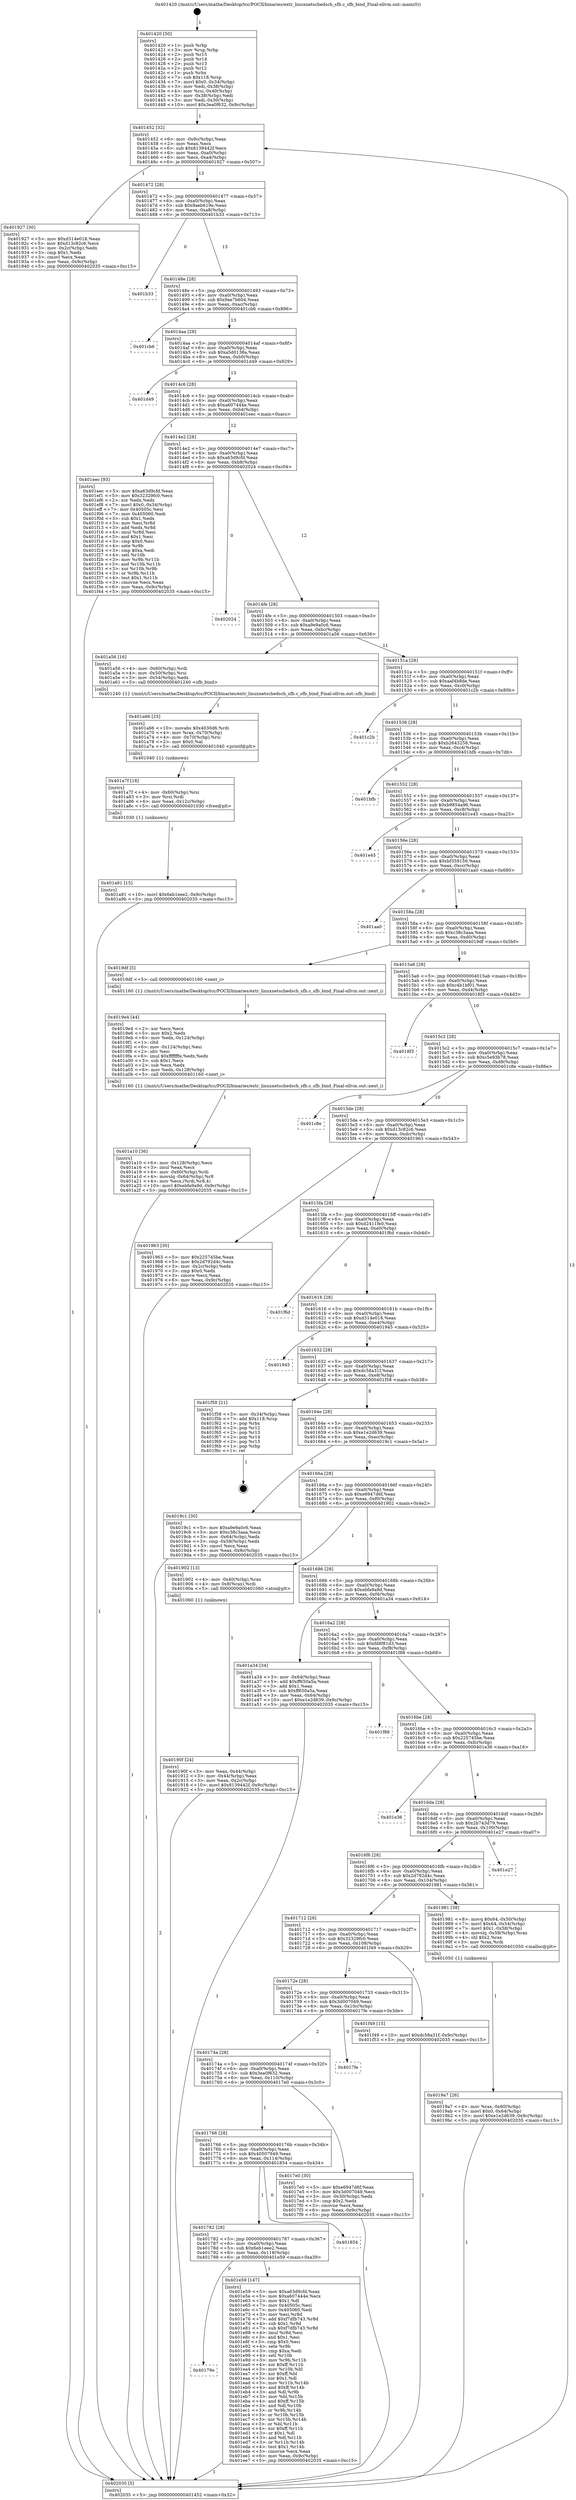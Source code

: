 digraph "0x401420" {
  label = "0x401420 (/mnt/c/Users/mathe/Desktop/tcc/POCII/binaries/extr_linuxnetschedsch_sfb.c_sfb_bind_Final-ollvm.out::main(0))"
  labelloc = "t"
  node[shape=record]

  Entry [label="",width=0.3,height=0.3,shape=circle,fillcolor=black,style=filled]
  "0x401452" [label="{
     0x401452 [32]\l
     | [instrs]\l
     &nbsp;&nbsp;0x401452 \<+6\>: mov -0x9c(%rbp),%eax\l
     &nbsp;&nbsp;0x401458 \<+2\>: mov %eax,%ecx\l
     &nbsp;&nbsp;0x40145a \<+6\>: sub $0x8139442f,%ecx\l
     &nbsp;&nbsp;0x401460 \<+6\>: mov %eax,-0xa0(%rbp)\l
     &nbsp;&nbsp;0x401466 \<+6\>: mov %ecx,-0xa4(%rbp)\l
     &nbsp;&nbsp;0x40146c \<+6\>: je 0000000000401927 \<main+0x507\>\l
  }"]
  "0x401927" [label="{
     0x401927 [30]\l
     | [instrs]\l
     &nbsp;&nbsp;0x401927 \<+5\>: mov $0xd314e018,%eax\l
     &nbsp;&nbsp;0x40192c \<+5\>: mov $0xd13c82c6,%ecx\l
     &nbsp;&nbsp;0x401931 \<+3\>: mov -0x2c(%rbp),%edx\l
     &nbsp;&nbsp;0x401934 \<+3\>: cmp $0x1,%edx\l
     &nbsp;&nbsp;0x401937 \<+3\>: cmovl %ecx,%eax\l
     &nbsp;&nbsp;0x40193a \<+6\>: mov %eax,-0x9c(%rbp)\l
     &nbsp;&nbsp;0x401940 \<+5\>: jmp 0000000000402035 \<main+0xc15\>\l
  }"]
  "0x401472" [label="{
     0x401472 [28]\l
     | [instrs]\l
     &nbsp;&nbsp;0x401472 \<+5\>: jmp 0000000000401477 \<main+0x57\>\l
     &nbsp;&nbsp;0x401477 \<+6\>: mov -0xa0(%rbp),%eax\l
     &nbsp;&nbsp;0x40147d \<+5\>: sub $0x8aeb619e,%eax\l
     &nbsp;&nbsp;0x401482 \<+6\>: mov %eax,-0xa8(%rbp)\l
     &nbsp;&nbsp;0x401488 \<+6\>: je 0000000000401b33 \<main+0x713\>\l
  }"]
  Exit [label="",width=0.3,height=0.3,shape=circle,fillcolor=black,style=filled,peripheries=2]
  "0x401b33" [label="{
     0x401b33\l
  }", style=dashed]
  "0x40148e" [label="{
     0x40148e [28]\l
     | [instrs]\l
     &nbsp;&nbsp;0x40148e \<+5\>: jmp 0000000000401493 \<main+0x73\>\l
     &nbsp;&nbsp;0x401493 \<+6\>: mov -0xa0(%rbp),%eax\l
     &nbsp;&nbsp;0x401499 \<+5\>: sub $0x9ae7b604,%eax\l
     &nbsp;&nbsp;0x40149e \<+6\>: mov %eax,-0xac(%rbp)\l
     &nbsp;&nbsp;0x4014a4 \<+6\>: je 0000000000401cb6 \<main+0x896\>\l
  }"]
  "0x40179e" [label="{
     0x40179e\l
  }", style=dashed]
  "0x401cb6" [label="{
     0x401cb6\l
  }", style=dashed]
  "0x4014aa" [label="{
     0x4014aa [28]\l
     | [instrs]\l
     &nbsp;&nbsp;0x4014aa \<+5\>: jmp 00000000004014af \<main+0x8f\>\l
     &nbsp;&nbsp;0x4014af \<+6\>: mov -0xa0(%rbp),%eax\l
     &nbsp;&nbsp;0x4014b5 \<+5\>: sub $0xa5d0138a,%eax\l
     &nbsp;&nbsp;0x4014ba \<+6\>: mov %eax,-0xb0(%rbp)\l
     &nbsp;&nbsp;0x4014c0 \<+6\>: je 0000000000401d49 \<main+0x929\>\l
  }"]
  "0x401e59" [label="{
     0x401e59 [147]\l
     | [instrs]\l
     &nbsp;&nbsp;0x401e59 \<+5\>: mov $0xa63d9cfd,%eax\l
     &nbsp;&nbsp;0x401e5e \<+5\>: mov $0xa607444e,%ecx\l
     &nbsp;&nbsp;0x401e63 \<+2\>: mov $0x1,%dl\l
     &nbsp;&nbsp;0x401e65 \<+7\>: mov 0x40505c,%esi\l
     &nbsp;&nbsp;0x401e6c \<+7\>: mov 0x405060,%edi\l
     &nbsp;&nbsp;0x401e73 \<+3\>: mov %esi,%r8d\l
     &nbsp;&nbsp;0x401e76 \<+7\>: add $0xf7dfb743,%r8d\l
     &nbsp;&nbsp;0x401e7d \<+4\>: sub $0x1,%r8d\l
     &nbsp;&nbsp;0x401e81 \<+7\>: sub $0xf7dfb743,%r8d\l
     &nbsp;&nbsp;0x401e88 \<+4\>: imul %r8d,%esi\l
     &nbsp;&nbsp;0x401e8c \<+3\>: and $0x1,%esi\l
     &nbsp;&nbsp;0x401e8f \<+3\>: cmp $0x0,%esi\l
     &nbsp;&nbsp;0x401e92 \<+4\>: sete %r9b\l
     &nbsp;&nbsp;0x401e96 \<+3\>: cmp $0xa,%edi\l
     &nbsp;&nbsp;0x401e99 \<+4\>: setl %r10b\l
     &nbsp;&nbsp;0x401e9d \<+3\>: mov %r9b,%r11b\l
     &nbsp;&nbsp;0x401ea0 \<+4\>: xor $0xff,%r11b\l
     &nbsp;&nbsp;0x401ea4 \<+3\>: mov %r10b,%bl\l
     &nbsp;&nbsp;0x401ea7 \<+3\>: xor $0xff,%bl\l
     &nbsp;&nbsp;0x401eaa \<+3\>: xor $0x1,%dl\l
     &nbsp;&nbsp;0x401ead \<+3\>: mov %r11b,%r14b\l
     &nbsp;&nbsp;0x401eb0 \<+4\>: and $0xff,%r14b\l
     &nbsp;&nbsp;0x401eb4 \<+3\>: and %dl,%r9b\l
     &nbsp;&nbsp;0x401eb7 \<+3\>: mov %bl,%r15b\l
     &nbsp;&nbsp;0x401eba \<+4\>: and $0xff,%r15b\l
     &nbsp;&nbsp;0x401ebe \<+3\>: and %dl,%r10b\l
     &nbsp;&nbsp;0x401ec1 \<+3\>: or %r9b,%r14b\l
     &nbsp;&nbsp;0x401ec4 \<+3\>: or %r10b,%r15b\l
     &nbsp;&nbsp;0x401ec7 \<+3\>: xor %r15b,%r14b\l
     &nbsp;&nbsp;0x401eca \<+3\>: or %bl,%r11b\l
     &nbsp;&nbsp;0x401ecd \<+4\>: xor $0xff,%r11b\l
     &nbsp;&nbsp;0x401ed1 \<+3\>: or $0x1,%dl\l
     &nbsp;&nbsp;0x401ed4 \<+3\>: and %dl,%r11b\l
     &nbsp;&nbsp;0x401ed7 \<+3\>: or %r11b,%r14b\l
     &nbsp;&nbsp;0x401eda \<+4\>: test $0x1,%r14b\l
     &nbsp;&nbsp;0x401ede \<+3\>: cmovne %ecx,%eax\l
     &nbsp;&nbsp;0x401ee1 \<+6\>: mov %eax,-0x9c(%rbp)\l
     &nbsp;&nbsp;0x401ee7 \<+5\>: jmp 0000000000402035 \<main+0xc15\>\l
  }"]
  "0x401d49" [label="{
     0x401d49\l
  }", style=dashed]
  "0x4014c6" [label="{
     0x4014c6 [28]\l
     | [instrs]\l
     &nbsp;&nbsp;0x4014c6 \<+5\>: jmp 00000000004014cb \<main+0xab\>\l
     &nbsp;&nbsp;0x4014cb \<+6\>: mov -0xa0(%rbp),%eax\l
     &nbsp;&nbsp;0x4014d1 \<+5\>: sub $0xa607444e,%eax\l
     &nbsp;&nbsp;0x4014d6 \<+6\>: mov %eax,-0xb4(%rbp)\l
     &nbsp;&nbsp;0x4014dc \<+6\>: je 0000000000401eec \<main+0xacc\>\l
  }"]
  "0x401782" [label="{
     0x401782 [28]\l
     | [instrs]\l
     &nbsp;&nbsp;0x401782 \<+5\>: jmp 0000000000401787 \<main+0x367\>\l
     &nbsp;&nbsp;0x401787 \<+6\>: mov -0xa0(%rbp),%eax\l
     &nbsp;&nbsp;0x40178d \<+5\>: sub $0x6eb1eee2,%eax\l
     &nbsp;&nbsp;0x401792 \<+6\>: mov %eax,-0x118(%rbp)\l
     &nbsp;&nbsp;0x401798 \<+6\>: je 0000000000401e59 \<main+0xa39\>\l
  }"]
  "0x401eec" [label="{
     0x401eec [93]\l
     | [instrs]\l
     &nbsp;&nbsp;0x401eec \<+5\>: mov $0xa63d9cfd,%eax\l
     &nbsp;&nbsp;0x401ef1 \<+5\>: mov $0x32329fc0,%ecx\l
     &nbsp;&nbsp;0x401ef6 \<+2\>: xor %edx,%edx\l
     &nbsp;&nbsp;0x401ef8 \<+7\>: movl $0x0,-0x34(%rbp)\l
     &nbsp;&nbsp;0x401eff \<+7\>: mov 0x40505c,%esi\l
     &nbsp;&nbsp;0x401f06 \<+7\>: mov 0x405060,%edi\l
     &nbsp;&nbsp;0x401f0d \<+3\>: sub $0x1,%edx\l
     &nbsp;&nbsp;0x401f10 \<+3\>: mov %esi,%r8d\l
     &nbsp;&nbsp;0x401f13 \<+3\>: add %edx,%r8d\l
     &nbsp;&nbsp;0x401f16 \<+4\>: imul %r8d,%esi\l
     &nbsp;&nbsp;0x401f1a \<+3\>: and $0x1,%esi\l
     &nbsp;&nbsp;0x401f1d \<+3\>: cmp $0x0,%esi\l
     &nbsp;&nbsp;0x401f20 \<+4\>: sete %r9b\l
     &nbsp;&nbsp;0x401f24 \<+3\>: cmp $0xa,%edi\l
     &nbsp;&nbsp;0x401f27 \<+4\>: setl %r10b\l
     &nbsp;&nbsp;0x401f2b \<+3\>: mov %r9b,%r11b\l
     &nbsp;&nbsp;0x401f2e \<+3\>: and %r10b,%r11b\l
     &nbsp;&nbsp;0x401f31 \<+3\>: xor %r10b,%r9b\l
     &nbsp;&nbsp;0x401f34 \<+3\>: or %r9b,%r11b\l
     &nbsp;&nbsp;0x401f37 \<+4\>: test $0x1,%r11b\l
     &nbsp;&nbsp;0x401f3b \<+3\>: cmovne %ecx,%eax\l
     &nbsp;&nbsp;0x401f3e \<+6\>: mov %eax,-0x9c(%rbp)\l
     &nbsp;&nbsp;0x401f44 \<+5\>: jmp 0000000000402035 \<main+0xc15\>\l
  }"]
  "0x4014e2" [label="{
     0x4014e2 [28]\l
     | [instrs]\l
     &nbsp;&nbsp;0x4014e2 \<+5\>: jmp 00000000004014e7 \<main+0xc7\>\l
     &nbsp;&nbsp;0x4014e7 \<+6\>: mov -0xa0(%rbp),%eax\l
     &nbsp;&nbsp;0x4014ed \<+5\>: sub $0xa63d9cfd,%eax\l
     &nbsp;&nbsp;0x4014f2 \<+6\>: mov %eax,-0xb8(%rbp)\l
     &nbsp;&nbsp;0x4014f8 \<+6\>: je 0000000000402024 \<main+0xc04\>\l
  }"]
  "0x401854" [label="{
     0x401854\l
  }", style=dashed]
  "0x402024" [label="{
     0x402024\l
  }", style=dashed]
  "0x4014fe" [label="{
     0x4014fe [28]\l
     | [instrs]\l
     &nbsp;&nbsp;0x4014fe \<+5\>: jmp 0000000000401503 \<main+0xe3\>\l
     &nbsp;&nbsp;0x401503 \<+6\>: mov -0xa0(%rbp),%eax\l
     &nbsp;&nbsp;0x401509 \<+5\>: sub $0xa9e9a0c6,%eax\l
     &nbsp;&nbsp;0x40150e \<+6\>: mov %eax,-0xbc(%rbp)\l
     &nbsp;&nbsp;0x401514 \<+6\>: je 0000000000401a56 \<main+0x636\>\l
  }"]
  "0x401a91" [label="{
     0x401a91 [15]\l
     | [instrs]\l
     &nbsp;&nbsp;0x401a91 \<+10\>: movl $0x6eb1eee2,-0x9c(%rbp)\l
     &nbsp;&nbsp;0x401a9b \<+5\>: jmp 0000000000402035 \<main+0xc15\>\l
  }"]
  "0x401a56" [label="{
     0x401a56 [16]\l
     | [instrs]\l
     &nbsp;&nbsp;0x401a56 \<+4\>: mov -0x60(%rbp),%rdi\l
     &nbsp;&nbsp;0x401a5a \<+4\>: mov -0x50(%rbp),%rsi\l
     &nbsp;&nbsp;0x401a5e \<+3\>: mov -0x54(%rbp),%edx\l
     &nbsp;&nbsp;0x401a61 \<+5\>: call 0000000000401240 \<sfb_bind\>\l
     | [calls]\l
     &nbsp;&nbsp;0x401240 \{1\} (/mnt/c/Users/mathe/Desktop/tcc/POCII/binaries/extr_linuxnetschedsch_sfb.c_sfb_bind_Final-ollvm.out::sfb_bind)\l
  }"]
  "0x40151a" [label="{
     0x40151a [28]\l
     | [instrs]\l
     &nbsp;&nbsp;0x40151a \<+5\>: jmp 000000000040151f \<main+0xff\>\l
     &nbsp;&nbsp;0x40151f \<+6\>: mov -0xa0(%rbp),%eax\l
     &nbsp;&nbsp;0x401525 \<+5\>: sub $0xaaf4b8de,%eax\l
     &nbsp;&nbsp;0x40152a \<+6\>: mov %eax,-0xc0(%rbp)\l
     &nbsp;&nbsp;0x401530 \<+6\>: je 0000000000401c2b \<main+0x80b\>\l
  }"]
  "0x401a7f" [label="{
     0x401a7f [18]\l
     | [instrs]\l
     &nbsp;&nbsp;0x401a7f \<+4\>: mov -0x60(%rbp),%rsi\l
     &nbsp;&nbsp;0x401a83 \<+3\>: mov %rsi,%rdi\l
     &nbsp;&nbsp;0x401a86 \<+6\>: mov %eax,-0x12c(%rbp)\l
     &nbsp;&nbsp;0x401a8c \<+5\>: call 0000000000401030 \<free@plt\>\l
     | [calls]\l
     &nbsp;&nbsp;0x401030 \{1\} (unknown)\l
  }"]
  "0x401c2b" [label="{
     0x401c2b\l
  }", style=dashed]
  "0x401536" [label="{
     0x401536 [28]\l
     | [instrs]\l
     &nbsp;&nbsp;0x401536 \<+5\>: jmp 000000000040153b \<main+0x11b\>\l
     &nbsp;&nbsp;0x40153b \<+6\>: mov -0xa0(%rbp),%eax\l
     &nbsp;&nbsp;0x401541 \<+5\>: sub $0xb2643258,%eax\l
     &nbsp;&nbsp;0x401546 \<+6\>: mov %eax,-0xc4(%rbp)\l
     &nbsp;&nbsp;0x40154c \<+6\>: je 0000000000401bfb \<main+0x7db\>\l
  }"]
  "0x401a66" [label="{
     0x401a66 [25]\l
     | [instrs]\l
     &nbsp;&nbsp;0x401a66 \<+10\>: movabs $0x4030d6,%rdi\l
     &nbsp;&nbsp;0x401a70 \<+4\>: mov %rax,-0x70(%rbp)\l
     &nbsp;&nbsp;0x401a74 \<+4\>: mov -0x70(%rbp),%rsi\l
     &nbsp;&nbsp;0x401a78 \<+2\>: mov $0x0,%al\l
     &nbsp;&nbsp;0x401a7a \<+5\>: call 0000000000401040 \<printf@plt\>\l
     | [calls]\l
     &nbsp;&nbsp;0x401040 \{1\} (unknown)\l
  }"]
  "0x401bfb" [label="{
     0x401bfb\l
  }", style=dashed]
  "0x401552" [label="{
     0x401552 [28]\l
     | [instrs]\l
     &nbsp;&nbsp;0x401552 \<+5\>: jmp 0000000000401557 \<main+0x137\>\l
     &nbsp;&nbsp;0x401557 \<+6\>: mov -0xa0(%rbp),%eax\l
     &nbsp;&nbsp;0x40155d \<+5\>: sub $0xb9854a96,%eax\l
     &nbsp;&nbsp;0x401562 \<+6\>: mov %eax,-0xc8(%rbp)\l
     &nbsp;&nbsp;0x401568 \<+6\>: je 0000000000401e45 \<main+0xa25\>\l
  }"]
  "0x401a10" [label="{
     0x401a10 [36]\l
     | [instrs]\l
     &nbsp;&nbsp;0x401a10 \<+6\>: mov -0x128(%rbp),%ecx\l
     &nbsp;&nbsp;0x401a16 \<+3\>: imul %eax,%ecx\l
     &nbsp;&nbsp;0x401a19 \<+4\>: mov -0x60(%rbp),%rdi\l
     &nbsp;&nbsp;0x401a1d \<+4\>: movslq -0x64(%rbp),%r8\l
     &nbsp;&nbsp;0x401a21 \<+4\>: mov %ecx,(%rdi,%r8,4)\l
     &nbsp;&nbsp;0x401a25 \<+10\>: movl $0xebfa9a9d,-0x9c(%rbp)\l
     &nbsp;&nbsp;0x401a2f \<+5\>: jmp 0000000000402035 \<main+0xc15\>\l
  }"]
  "0x401e45" [label="{
     0x401e45\l
  }", style=dashed]
  "0x40156e" [label="{
     0x40156e [28]\l
     | [instrs]\l
     &nbsp;&nbsp;0x40156e \<+5\>: jmp 0000000000401573 \<main+0x153\>\l
     &nbsp;&nbsp;0x401573 \<+6\>: mov -0xa0(%rbp),%eax\l
     &nbsp;&nbsp;0x401579 \<+5\>: sub $0xbf359159,%eax\l
     &nbsp;&nbsp;0x40157e \<+6\>: mov %eax,-0xcc(%rbp)\l
     &nbsp;&nbsp;0x401584 \<+6\>: je 0000000000401aa0 \<main+0x680\>\l
  }"]
  "0x4019e4" [label="{
     0x4019e4 [44]\l
     | [instrs]\l
     &nbsp;&nbsp;0x4019e4 \<+2\>: xor %ecx,%ecx\l
     &nbsp;&nbsp;0x4019e6 \<+5\>: mov $0x2,%edx\l
     &nbsp;&nbsp;0x4019eb \<+6\>: mov %edx,-0x124(%rbp)\l
     &nbsp;&nbsp;0x4019f1 \<+1\>: cltd\l
     &nbsp;&nbsp;0x4019f2 \<+6\>: mov -0x124(%rbp),%esi\l
     &nbsp;&nbsp;0x4019f8 \<+2\>: idiv %esi\l
     &nbsp;&nbsp;0x4019fa \<+6\>: imul $0xfffffffe,%edx,%edx\l
     &nbsp;&nbsp;0x401a00 \<+3\>: sub $0x1,%ecx\l
     &nbsp;&nbsp;0x401a03 \<+2\>: sub %ecx,%edx\l
     &nbsp;&nbsp;0x401a05 \<+6\>: mov %edx,-0x128(%rbp)\l
     &nbsp;&nbsp;0x401a0b \<+5\>: call 0000000000401160 \<next_i\>\l
     | [calls]\l
     &nbsp;&nbsp;0x401160 \{1\} (/mnt/c/Users/mathe/Desktop/tcc/POCII/binaries/extr_linuxnetschedsch_sfb.c_sfb_bind_Final-ollvm.out::next_i)\l
  }"]
  "0x401aa0" [label="{
     0x401aa0\l
  }", style=dashed]
  "0x40158a" [label="{
     0x40158a [28]\l
     | [instrs]\l
     &nbsp;&nbsp;0x40158a \<+5\>: jmp 000000000040158f \<main+0x16f\>\l
     &nbsp;&nbsp;0x40158f \<+6\>: mov -0xa0(%rbp),%eax\l
     &nbsp;&nbsp;0x401595 \<+5\>: sub $0xc38c3aaa,%eax\l
     &nbsp;&nbsp;0x40159a \<+6\>: mov %eax,-0xd0(%rbp)\l
     &nbsp;&nbsp;0x4015a0 \<+6\>: je 00000000004019df \<main+0x5bf\>\l
  }"]
  "0x4019a7" [label="{
     0x4019a7 [26]\l
     | [instrs]\l
     &nbsp;&nbsp;0x4019a7 \<+4\>: mov %rax,-0x60(%rbp)\l
     &nbsp;&nbsp;0x4019ab \<+7\>: movl $0x0,-0x64(%rbp)\l
     &nbsp;&nbsp;0x4019b2 \<+10\>: movl $0xe1e2d639,-0x9c(%rbp)\l
     &nbsp;&nbsp;0x4019bc \<+5\>: jmp 0000000000402035 \<main+0xc15\>\l
  }"]
  "0x4019df" [label="{
     0x4019df [5]\l
     | [instrs]\l
     &nbsp;&nbsp;0x4019df \<+5\>: call 0000000000401160 \<next_i\>\l
     | [calls]\l
     &nbsp;&nbsp;0x401160 \{1\} (/mnt/c/Users/mathe/Desktop/tcc/POCII/binaries/extr_linuxnetschedsch_sfb.c_sfb_bind_Final-ollvm.out::next_i)\l
  }"]
  "0x4015a6" [label="{
     0x4015a6 [28]\l
     | [instrs]\l
     &nbsp;&nbsp;0x4015a6 \<+5\>: jmp 00000000004015ab \<main+0x18b\>\l
     &nbsp;&nbsp;0x4015ab \<+6\>: mov -0xa0(%rbp),%eax\l
     &nbsp;&nbsp;0x4015b1 \<+5\>: sub $0xc4b1bf01,%eax\l
     &nbsp;&nbsp;0x4015b6 \<+6\>: mov %eax,-0xd4(%rbp)\l
     &nbsp;&nbsp;0x4015bc \<+6\>: je 00000000004018f3 \<main+0x4d3\>\l
  }"]
  "0x40190f" [label="{
     0x40190f [24]\l
     | [instrs]\l
     &nbsp;&nbsp;0x40190f \<+3\>: mov %eax,-0x44(%rbp)\l
     &nbsp;&nbsp;0x401912 \<+3\>: mov -0x44(%rbp),%eax\l
     &nbsp;&nbsp;0x401915 \<+3\>: mov %eax,-0x2c(%rbp)\l
     &nbsp;&nbsp;0x401918 \<+10\>: movl $0x8139442f,-0x9c(%rbp)\l
     &nbsp;&nbsp;0x401922 \<+5\>: jmp 0000000000402035 \<main+0xc15\>\l
  }"]
  "0x4018f3" [label="{
     0x4018f3\l
  }", style=dashed]
  "0x4015c2" [label="{
     0x4015c2 [28]\l
     | [instrs]\l
     &nbsp;&nbsp;0x4015c2 \<+5\>: jmp 00000000004015c7 \<main+0x1a7\>\l
     &nbsp;&nbsp;0x4015c7 \<+6\>: mov -0xa0(%rbp),%eax\l
     &nbsp;&nbsp;0x4015cd \<+5\>: sub $0xc5e93b78,%eax\l
     &nbsp;&nbsp;0x4015d2 \<+6\>: mov %eax,-0xd8(%rbp)\l
     &nbsp;&nbsp;0x4015d8 \<+6\>: je 0000000000401c8e \<main+0x86e\>\l
  }"]
  "0x401420" [label="{
     0x401420 [50]\l
     | [instrs]\l
     &nbsp;&nbsp;0x401420 \<+1\>: push %rbp\l
     &nbsp;&nbsp;0x401421 \<+3\>: mov %rsp,%rbp\l
     &nbsp;&nbsp;0x401424 \<+2\>: push %r15\l
     &nbsp;&nbsp;0x401426 \<+2\>: push %r14\l
     &nbsp;&nbsp;0x401428 \<+2\>: push %r13\l
     &nbsp;&nbsp;0x40142a \<+2\>: push %r12\l
     &nbsp;&nbsp;0x40142c \<+1\>: push %rbx\l
     &nbsp;&nbsp;0x40142d \<+7\>: sub $0x118,%rsp\l
     &nbsp;&nbsp;0x401434 \<+7\>: movl $0x0,-0x34(%rbp)\l
     &nbsp;&nbsp;0x40143b \<+3\>: mov %edi,-0x38(%rbp)\l
     &nbsp;&nbsp;0x40143e \<+4\>: mov %rsi,-0x40(%rbp)\l
     &nbsp;&nbsp;0x401442 \<+3\>: mov -0x38(%rbp),%edi\l
     &nbsp;&nbsp;0x401445 \<+3\>: mov %edi,-0x30(%rbp)\l
     &nbsp;&nbsp;0x401448 \<+10\>: movl $0x3ea0f632,-0x9c(%rbp)\l
  }"]
  "0x401c8e" [label="{
     0x401c8e\l
  }", style=dashed]
  "0x4015de" [label="{
     0x4015de [28]\l
     | [instrs]\l
     &nbsp;&nbsp;0x4015de \<+5\>: jmp 00000000004015e3 \<main+0x1c3\>\l
     &nbsp;&nbsp;0x4015e3 \<+6\>: mov -0xa0(%rbp),%eax\l
     &nbsp;&nbsp;0x4015e9 \<+5\>: sub $0xd13c82c6,%eax\l
     &nbsp;&nbsp;0x4015ee \<+6\>: mov %eax,-0xdc(%rbp)\l
     &nbsp;&nbsp;0x4015f4 \<+6\>: je 0000000000401963 \<main+0x543\>\l
  }"]
  "0x402035" [label="{
     0x402035 [5]\l
     | [instrs]\l
     &nbsp;&nbsp;0x402035 \<+5\>: jmp 0000000000401452 \<main+0x32\>\l
  }"]
  "0x401963" [label="{
     0x401963 [30]\l
     | [instrs]\l
     &nbsp;&nbsp;0x401963 \<+5\>: mov $0x225745be,%eax\l
     &nbsp;&nbsp;0x401968 \<+5\>: mov $0x2d792d4c,%ecx\l
     &nbsp;&nbsp;0x40196d \<+3\>: mov -0x2c(%rbp),%edx\l
     &nbsp;&nbsp;0x401970 \<+3\>: cmp $0x0,%edx\l
     &nbsp;&nbsp;0x401973 \<+3\>: cmove %ecx,%eax\l
     &nbsp;&nbsp;0x401976 \<+6\>: mov %eax,-0x9c(%rbp)\l
     &nbsp;&nbsp;0x40197c \<+5\>: jmp 0000000000402035 \<main+0xc15\>\l
  }"]
  "0x4015fa" [label="{
     0x4015fa [28]\l
     | [instrs]\l
     &nbsp;&nbsp;0x4015fa \<+5\>: jmp 00000000004015ff \<main+0x1df\>\l
     &nbsp;&nbsp;0x4015ff \<+6\>: mov -0xa0(%rbp),%eax\l
     &nbsp;&nbsp;0x401605 \<+5\>: sub $0xd2411fe0,%eax\l
     &nbsp;&nbsp;0x40160a \<+6\>: mov %eax,-0xe0(%rbp)\l
     &nbsp;&nbsp;0x401610 \<+6\>: je 0000000000401f6d \<main+0xb4d\>\l
  }"]
  "0x401766" [label="{
     0x401766 [28]\l
     | [instrs]\l
     &nbsp;&nbsp;0x401766 \<+5\>: jmp 000000000040176b \<main+0x34b\>\l
     &nbsp;&nbsp;0x40176b \<+6\>: mov -0xa0(%rbp),%eax\l
     &nbsp;&nbsp;0x401771 \<+5\>: sub $0x40507949,%eax\l
     &nbsp;&nbsp;0x401776 \<+6\>: mov %eax,-0x114(%rbp)\l
     &nbsp;&nbsp;0x40177c \<+6\>: je 0000000000401854 \<main+0x434\>\l
  }"]
  "0x401f6d" [label="{
     0x401f6d\l
  }", style=dashed]
  "0x401616" [label="{
     0x401616 [28]\l
     | [instrs]\l
     &nbsp;&nbsp;0x401616 \<+5\>: jmp 000000000040161b \<main+0x1fb\>\l
     &nbsp;&nbsp;0x40161b \<+6\>: mov -0xa0(%rbp),%eax\l
     &nbsp;&nbsp;0x401621 \<+5\>: sub $0xd314e018,%eax\l
     &nbsp;&nbsp;0x401626 \<+6\>: mov %eax,-0xe4(%rbp)\l
     &nbsp;&nbsp;0x40162c \<+6\>: je 0000000000401945 \<main+0x525\>\l
  }"]
  "0x4017e0" [label="{
     0x4017e0 [30]\l
     | [instrs]\l
     &nbsp;&nbsp;0x4017e0 \<+5\>: mov $0xe6947d6f,%eax\l
     &nbsp;&nbsp;0x4017e5 \<+5\>: mov $0x3d007049,%ecx\l
     &nbsp;&nbsp;0x4017ea \<+3\>: mov -0x30(%rbp),%edx\l
     &nbsp;&nbsp;0x4017ed \<+3\>: cmp $0x2,%edx\l
     &nbsp;&nbsp;0x4017f0 \<+3\>: cmovne %ecx,%eax\l
     &nbsp;&nbsp;0x4017f3 \<+6\>: mov %eax,-0x9c(%rbp)\l
     &nbsp;&nbsp;0x4017f9 \<+5\>: jmp 0000000000402035 \<main+0xc15\>\l
  }"]
  "0x401945" [label="{
     0x401945\l
  }", style=dashed]
  "0x401632" [label="{
     0x401632 [28]\l
     | [instrs]\l
     &nbsp;&nbsp;0x401632 \<+5\>: jmp 0000000000401637 \<main+0x217\>\l
     &nbsp;&nbsp;0x401637 \<+6\>: mov -0xa0(%rbp),%eax\l
     &nbsp;&nbsp;0x40163d \<+5\>: sub $0xdc58a31f,%eax\l
     &nbsp;&nbsp;0x401642 \<+6\>: mov %eax,-0xe8(%rbp)\l
     &nbsp;&nbsp;0x401648 \<+6\>: je 0000000000401f58 \<main+0xb38\>\l
  }"]
  "0x40174a" [label="{
     0x40174a [28]\l
     | [instrs]\l
     &nbsp;&nbsp;0x40174a \<+5\>: jmp 000000000040174f \<main+0x32f\>\l
     &nbsp;&nbsp;0x40174f \<+6\>: mov -0xa0(%rbp),%eax\l
     &nbsp;&nbsp;0x401755 \<+5\>: sub $0x3ea0f632,%eax\l
     &nbsp;&nbsp;0x40175a \<+6\>: mov %eax,-0x110(%rbp)\l
     &nbsp;&nbsp;0x401760 \<+6\>: je 00000000004017e0 \<main+0x3c0\>\l
  }"]
  "0x401f58" [label="{
     0x401f58 [21]\l
     | [instrs]\l
     &nbsp;&nbsp;0x401f58 \<+3\>: mov -0x34(%rbp),%eax\l
     &nbsp;&nbsp;0x401f5b \<+7\>: add $0x118,%rsp\l
     &nbsp;&nbsp;0x401f62 \<+1\>: pop %rbx\l
     &nbsp;&nbsp;0x401f63 \<+2\>: pop %r12\l
     &nbsp;&nbsp;0x401f65 \<+2\>: pop %r13\l
     &nbsp;&nbsp;0x401f67 \<+2\>: pop %r14\l
     &nbsp;&nbsp;0x401f69 \<+2\>: pop %r15\l
     &nbsp;&nbsp;0x401f6b \<+1\>: pop %rbp\l
     &nbsp;&nbsp;0x401f6c \<+1\>: ret\l
  }"]
  "0x40164e" [label="{
     0x40164e [28]\l
     | [instrs]\l
     &nbsp;&nbsp;0x40164e \<+5\>: jmp 0000000000401653 \<main+0x233\>\l
     &nbsp;&nbsp;0x401653 \<+6\>: mov -0xa0(%rbp),%eax\l
     &nbsp;&nbsp;0x401659 \<+5\>: sub $0xe1e2d639,%eax\l
     &nbsp;&nbsp;0x40165e \<+6\>: mov %eax,-0xec(%rbp)\l
     &nbsp;&nbsp;0x401664 \<+6\>: je 00000000004019c1 \<main+0x5a1\>\l
  }"]
  "0x4017fe" [label="{
     0x4017fe\l
  }", style=dashed]
  "0x4019c1" [label="{
     0x4019c1 [30]\l
     | [instrs]\l
     &nbsp;&nbsp;0x4019c1 \<+5\>: mov $0xa9e9a0c6,%eax\l
     &nbsp;&nbsp;0x4019c6 \<+5\>: mov $0xc38c3aaa,%ecx\l
     &nbsp;&nbsp;0x4019cb \<+3\>: mov -0x64(%rbp),%edx\l
     &nbsp;&nbsp;0x4019ce \<+3\>: cmp -0x58(%rbp),%edx\l
     &nbsp;&nbsp;0x4019d1 \<+3\>: cmovl %ecx,%eax\l
     &nbsp;&nbsp;0x4019d4 \<+6\>: mov %eax,-0x9c(%rbp)\l
     &nbsp;&nbsp;0x4019da \<+5\>: jmp 0000000000402035 \<main+0xc15\>\l
  }"]
  "0x40166a" [label="{
     0x40166a [28]\l
     | [instrs]\l
     &nbsp;&nbsp;0x40166a \<+5\>: jmp 000000000040166f \<main+0x24f\>\l
     &nbsp;&nbsp;0x40166f \<+6\>: mov -0xa0(%rbp),%eax\l
     &nbsp;&nbsp;0x401675 \<+5\>: sub $0xe6947d6f,%eax\l
     &nbsp;&nbsp;0x40167a \<+6\>: mov %eax,-0xf0(%rbp)\l
     &nbsp;&nbsp;0x401680 \<+6\>: je 0000000000401902 \<main+0x4e2\>\l
  }"]
  "0x40172e" [label="{
     0x40172e [28]\l
     | [instrs]\l
     &nbsp;&nbsp;0x40172e \<+5\>: jmp 0000000000401733 \<main+0x313\>\l
     &nbsp;&nbsp;0x401733 \<+6\>: mov -0xa0(%rbp),%eax\l
     &nbsp;&nbsp;0x401739 \<+5\>: sub $0x3d007049,%eax\l
     &nbsp;&nbsp;0x40173e \<+6\>: mov %eax,-0x10c(%rbp)\l
     &nbsp;&nbsp;0x401744 \<+6\>: je 00000000004017fe \<main+0x3de\>\l
  }"]
  "0x401902" [label="{
     0x401902 [13]\l
     | [instrs]\l
     &nbsp;&nbsp;0x401902 \<+4\>: mov -0x40(%rbp),%rax\l
     &nbsp;&nbsp;0x401906 \<+4\>: mov 0x8(%rax),%rdi\l
     &nbsp;&nbsp;0x40190a \<+5\>: call 0000000000401060 \<atoi@plt\>\l
     | [calls]\l
     &nbsp;&nbsp;0x401060 \{1\} (unknown)\l
  }"]
  "0x401686" [label="{
     0x401686 [28]\l
     | [instrs]\l
     &nbsp;&nbsp;0x401686 \<+5\>: jmp 000000000040168b \<main+0x26b\>\l
     &nbsp;&nbsp;0x40168b \<+6\>: mov -0xa0(%rbp),%eax\l
     &nbsp;&nbsp;0x401691 \<+5\>: sub $0xebfa9a9d,%eax\l
     &nbsp;&nbsp;0x401696 \<+6\>: mov %eax,-0xf4(%rbp)\l
     &nbsp;&nbsp;0x40169c \<+6\>: je 0000000000401a34 \<main+0x614\>\l
  }"]
  "0x401f49" [label="{
     0x401f49 [15]\l
     | [instrs]\l
     &nbsp;&nbsp;0x401f49 \<+10\>: movl $0xdc58a31f,-0x9c(%rbp)\l
     &nbsp;&nbsp;0x401f53 \<+5\>: jmp 0000000000402035 \<main+0xc15\>\l
  }"]
  "0x401a34" [label="{
     0x401a34 [34]\l
     | [instrs]\l
     &nbsp;&nbsp;0x401a34 \<+3\>: mov -0x64(%rbp),%eax\l
     &nbsp;&nbsp;0x401a37 \<+5\>: add $0xff650a5a,%eax\l
     &nbsp;&nbsp;0x401a3c \<+3\>: add $0x1,%eax\l
     &nbsp;&nbsp;0x401a3f \<+5\>: sub $0xff650a5a,%eax\l
     &nbsp;&nbsp;0x401a44 \<+3\>: mov %eax,-0x64(%rbp)\l
     &nbsp;&nbsp;0x401a47 \<+10\>: movl $0xe1e2d639,-0x9c(%rbp)\l
     &nbsp;&nbsp;0x401a51 \<+5\>: jmp 0000000000402035 \<main+0xc15\>\l
  }"]
  "0x4016a2" [label="{
     0x4016a2 [28]\l
     | [instrs]\l
     &nbsp;&nbsp;0x4016a2 \<+5\>: jmp 00000000004016a7 \<main+0x287\>\l
     &nbsp;&nbsp;0x4016a7 \<+6\>: mov -0xa0(%rbp),%eax\l
     &nbsp;&nbsp;0x4016ad \<+5\>: sub $0xfd8f81d3,%eax\l
     &nbsp;&nbsp;0x4016b2 \<+6\>: mov %eax,-0xf8(%rbp)\l
     &nbsp;&nbsp;0x4016b8 \<+6\>: je 0000000000401f88 \<main+0xb68\>\l
  }"]
  "0x401712" [label="{
     0x401712 [28]\l
     | [instrs]\l
     &nbsp;&nbsp;0x401712 \<+5\>: jmp 0000000000401717 \<main+0x2f7\>\l
     &nbsp;&nbsp;0x401717 \<+6\>: mov -0xa0(%rbp),%eax\l
     &nbsp;&nbsp;0x40171d \<+5\>: sub $0x32329fc0,%eax\l
     &nbsp;&nbsp;0x401722 \<+6\>: mov %eax,-0x108(%rbp)\l
     &nbsp;&nbsp;0x401728 \<+6\>: je 0000000000401f49 \<main+0xb29\>\l
  }"]
  "0x401f88" [label="{
     0x401f88\l
  }", style=dashed]
  "0x4016be" [label="{
     0x4016be [28]\l
     | [instrs]\l
     &nbsp;&nbsp;0x4016be \<+5\>: jmp 00000000004016c3 \<main+0x2a3\>\l
     &nbsp;&nbsp;0x4016c3 \<+6\>: mov -0xa0(%rbp),%eax\l
     &nbsp;&nbsp;0x4016c9 \<+5\>: sub $0x225745be,%eax\l
     &nbsp;&nbsp;0x4016ce \<+6\>: mov %eax,-0xfc(%rbp)\l
     &nbsp;&nbsp;0x4016d4 \<+6\>: je 0000000000401e36 \<main+0xa16\>\l
  }"]
  "0x401981" [label="{
     0x401981 [38]\l
     | [instrs]\l
     &nbsp;&nbsp;0x401981 \<+8\>: movq $0x64,-0x50(%rbp)\l
     &nbsp;&nbsp;0x401989 \<+7\>: movl $0x64,-0x54(%rbp)\l
     &nbsp;&nbsp;0x401990 \<+7\>: movl $0x1,-0x58(%rbp)\l
     &nbsp;&nbsp;0x401997 \<+4\>: movslq -0x58(%rbp),%rax\l
     &nbsp;&nbsp;0x40199b \<+4\>: shl $0x2,%rax\l
     &nbsp;&nbsp;0x40199f \<+3\>: mov %rax,%rdi\l
     &nbsp;&nbsp;0x4019a2 \<+5\>: call 0000000000401050 \<malloc@plt\>\l
     | [calls]\l
     &nbsp;&nbsp;0x401050 \{1\} (unknown)\l
  }"]
  "0x401e36" [label="{
     0x401e36\l
  }", style=dashed]
  "0x4016da" [label="{
     0x4016da [28]\l
     | [instrs]\l
     &nbsp;&nbsp;0x4016da \<+5\>: jmp 00000000004016df \<main+0x2bf\>\l
     &nbsp;&nbsp;0x4016df \<+6\>: mov -0xa0(%rbp),%eax\l
     &nbsp;&nbsp;0x4016e5 \<+5\>: sub $0x2b743d79,%eax\l
     &nbsp;&nbsp;0x4016ea \<+6\>: mov %eax,-0x100(%rbp)\l
     &nbsp;&nbsp;0x4016f0 \<+6\>: je 0000000000401e27 \<main+0xa07\>\l
  }"]
  "0x4016f6" [label="{
     0x4016f6 [28]\l
     | [instrs]\l
     &nbsp;&nbsp;0x4016f6 \<+5\>: jmp 00000000004016fb \<main+0x2db\>\l
     &nbsp;&nbsp;0x4016fb \<+6\>: mov -0xa0(%rbp),%eax\l
     &nbsp;&nbsp;0x401701 \<+5\>: sub $0x2d792d4c,%eax\l
     &nbsp;&nbsp;0x401706 \<+6\>: mov %eax,-0x104(%rbp)\l
     &nbsp;&nbsp;0x40170c \<+6\>: je 0000000000401981 \<main+0x561\>\l
  }"]
  "0x401e27" [label="{
     0x401e27\l
  }", style=dashed]
  Entry -> "0x401420" [label=" 1"]
  "0x401452" -> "0x401927" [label=" 1"]
  "0x401452" -> "0x401472" [label=" 13"]
  "0x401f58" -> Exit [label=" 1"]
  "0x401472" -> "0x401b33" [label=" 0"]
  "0x401472" -> "0x40148e" [label=" 13"]
  "0x401f49" -> "0x402035" [label=" 1"]
  "0x40148e" -> "0x401cb6" [label=" 0"]
  "0x40148e" -> "0x4014aa" [label=" 13"]
  "0x401eec" -> "0x402035" [label=" 1"]
  "0x4014aa" -> "0x401d49" [label=" 0"]
  "0x4014aa" -> "0x4014c6" [label=" 13"]
  "0x401e59" -> "0x402035" [label=" 1"]
  "0x4014c6" -> "0x401eec" [label=" 1"]
  "0x4014c6" -> "0x4014e2" [label=" 12"]
  "0x401782" -> "0x401e59" [label=" 1"]
  "0x4014e2" -> "0x402024" [label=" 0"]
  "0x4014e2" -> "0x4014fe" [label=" 12"]
  "0x401782" -> "0x40179e" [label=" 0"]
  "0x4014fe" -> "0x401a56" [label=" 1"]
  "0x4014fe" -> "0x40151a" [label=" 11"]
  "0x401766" -> "0x401854" [label=" 0"]
  "0x40151a" -> "0x401c2b" [label=" 0"]
  "0x40151a" -> "0x401536" [label=" 11"]
  "0x401766" -> "0x401782" [label=" 1"]
  "0x401536" -> "0x401bfb" [label=" 0"]
  "0x401536" -> "0x401552" [label=" 11"]
  "0x401a91" -> "0x402035" [label=" 1"]
  "0x401552" -> "0x401e45" [label=" 0"]
  "0x401552" -> "0x40156e" [label=" 11"]
  "0x401a7f" -> "0x401a91" [label=" 1"]
  "0x40156e" -> "0x401aa0" [label=" 0"]
  "0x40156e" -> "0x40158a" [label=" 11"]
  "0x401a66" -> "0x401a7f" [label=" 1"]
  "0x40158a" -> "0x4019df" [label=" 1"]
  "0x40158a" -> "0x4015a6" [label=" 10"]
  "0x401a56" -> "0x401a66" [label=" 1"]
  "0x4015a6" -> "0x4018f3" [label=" 0"]
  "0x4015a6" -> "0x4015c2" [label=" 10"]
  "0x401a34" -> "0x402035" [label=" 1"]
  "0x4015c2" -> "0x401c8e" [label=" 0"]
  "0x4015c2" -> "0x4015de" [label=" 10"]
  "0x401a10" -> "0x402035" [label=" 1"]
  "0x4015de" -> "0x401963" [label=" 1"]
  "0x4015de" -> "0x4015fa" [label=" 9"]
  "0x4019e4" -> "0x401a10" [label=" 1"]
  "0x4015fa" -> "0x401f6d" [label=" 0"]
  "0x4015fa" -> "0x401616" [label=" 9"]
  "0x4019df" -> "0x4019e4" [label=" 1"]
  "0x401616" -> "0x401945" [label=" 0"]
  "0x401616" -> "0x401632" [label=" 9"]
  "0x4019c1" -> "0x402035" [label=" 2"]
  "0x401632" -> "0x401f58" [label=" 1"]
  "0x401632" -> "0x40164e" [label=" 8"]
  "0x401981" -> "0x4019a7" [label=" 1"]
  "0x40164e" -> "0x4019c1" [label=" 2"]
  "0x40164e" -> "0x40166a" [label=" 6"]
  "0x401963" -> "0x402035" [label=" 1"]
  "0x40166a" -> "0x401902" [label=" 1"]
  "0x40166a" -> "0x401686" [label=" 5"]
  "0x40190f" -> "0x402035" [label=" 1"]
  "0x401686" -> "0x401a34" [label=" 1"]
  "0x401686" -> "0x4016a2" [label=" 4"]
  "0x401902" -> "0x40190f" [label=" 1"]
  "0x4016a2" -> "0x401f88" [label=" 0"]
  "0x4016a2" -> "0x4016be" [label=" 4"]
  "0x401420" -> "0x401452" [label=" 1"]
  "0x4016be" -> "0x401e36" [label=" 0"]
  "0x4016be" -> "0x4016da" [label=" 4"]
  "0x4017e0" -> "0x402035" [label=" 1"]
  "0x4016da" -> "0x401e27" [label=" 0"]
  "0x4016da" -> "0x4016f6" [label=" 4"]
  "0x40174a" -> "0x401766" [label=" 1"]
  "0x4016f6" -> "0x401981" [label=" 1"]
  "0x4016f6" -> "0x401712" [label=" 3"]
  "0x402035" -> "0x401452" [label=" 13"]
  "0x401712" -> "0x401f49" [label=" 1"]
  "0x401712" -> "0x40172e" [label=" 2"]
  "0x401927" -> "0x402035" [label=" 1"]
  "0x40172e" -> "0x4017fe" [label=" 0"]
  "0x40172e" -> "0x40174a" [label=" 2"]
  "0x4019a7" -> "0x402035" [label=" 1"]
  "0x40174a" -> "0x4017e0" [label=" 1"]
}
